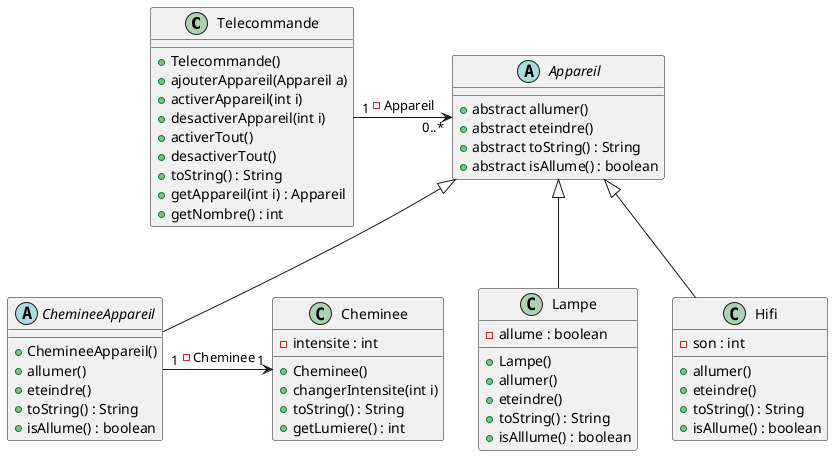 @startuml Q2_TelecommandeDiagramme
class Telecommande{
    +Telecommande()
    +ajouterAppareil(Appareil a)
    +activerAppareil(int i)
    +desactiverAppareil(int i)
    +activerTout()
    +desactiverTout()
    +toString() : String
    +getAppareil(int i) : Appareil
    +getNombre() : int
}
class Lampe{
    -allume : boolean
    +Lampe()
    +allumer()
    +eteindre()
    +toString() : String
    +isAlllume() : boolean
}
class Hifi{
    -son : int
    +allumer()
    +eteindre()
    +toString() : String
    +isAllume() : boolean
}
class Cheminee {
    -intensite : int
    +Cheminee()
    +changerIntensite(int i)
    +toString() : String
    +getLumiere() : int 
}
abstract class ChemineeAppareil{
    +ChemineeAppareil()
    +allumer()
    +eteindre()
    +toString() : String
    +isAllume() : boolean
}
abstract class Appareil{
    +abstract allumer()
    +abstract eteindre()
    +abstract toString() : String
    +abstract isAllume() : boolean
}
Telecommande "1" -> "0..*" Appareil : -Appareil
Appareil <|-- Lampe
Appareil <|-- Hifi
Appareil <|-- ChemineeAppareil
ChemineeAppareil "1" -> "1" Cheminee : -Cheminee


@enduml